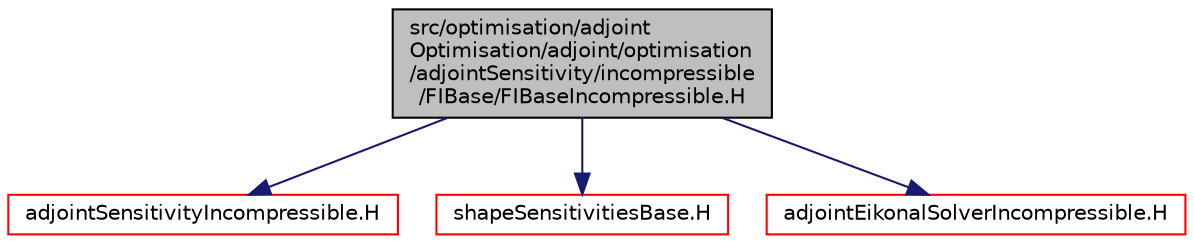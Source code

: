 digraph "src/optimisation/adjointOptimisation/adjoint/optimisation/adjointSensitivity/incompressible/FIBase/FIBaseIncompressible.H"
{
  bgcolor="transparent";
  edge [fontname="Helvetica",fontsize="10",labelfontname="Helvetica",labelfontsize="10"];
  node [fontname="Helvetica",fontsize="10",shape=record];
  Node1 [label="src/optimisation/adjoint\lOptimisation/adjoint/optimisation\l/adjointSensitivity/incompressible\l/FIBase/FIBaseIncompressible.H",height=0.2,width=0.4,color="black", fillcolor="grey75", style="filled" fontcolor="black"];
  Node1 -> Node2 [color="midnightblue",fontsize="10",style="solid",fontname="Helvetica"];
  Node2 [label="adjointSensitivityIncompressible.H",height=0.2,width=0.4,color="red",URL="$adjointSensitivityIncompressible_8H.html"];
  Node1 -> Node3 [color="midnightblue",fontsize="10",style="solid",fontname="Helvetica"];
  Node3 [label="shapeSensitivitiesBase.H",height=0.2,width=0.4,color="red",URL="$shapeSensitivitiesBase_8H.html"];
  Node1 -> Node4 [color="midnightblue",fontsize="10",style="solid",fontname="Helvetica"];
  Node4 [label="adjointEikonalSolverIncompressible.H",height=0.2,width=0.4,color="red",URL="$adjointEikonalSolverIncompressible_8H.html"];
}
